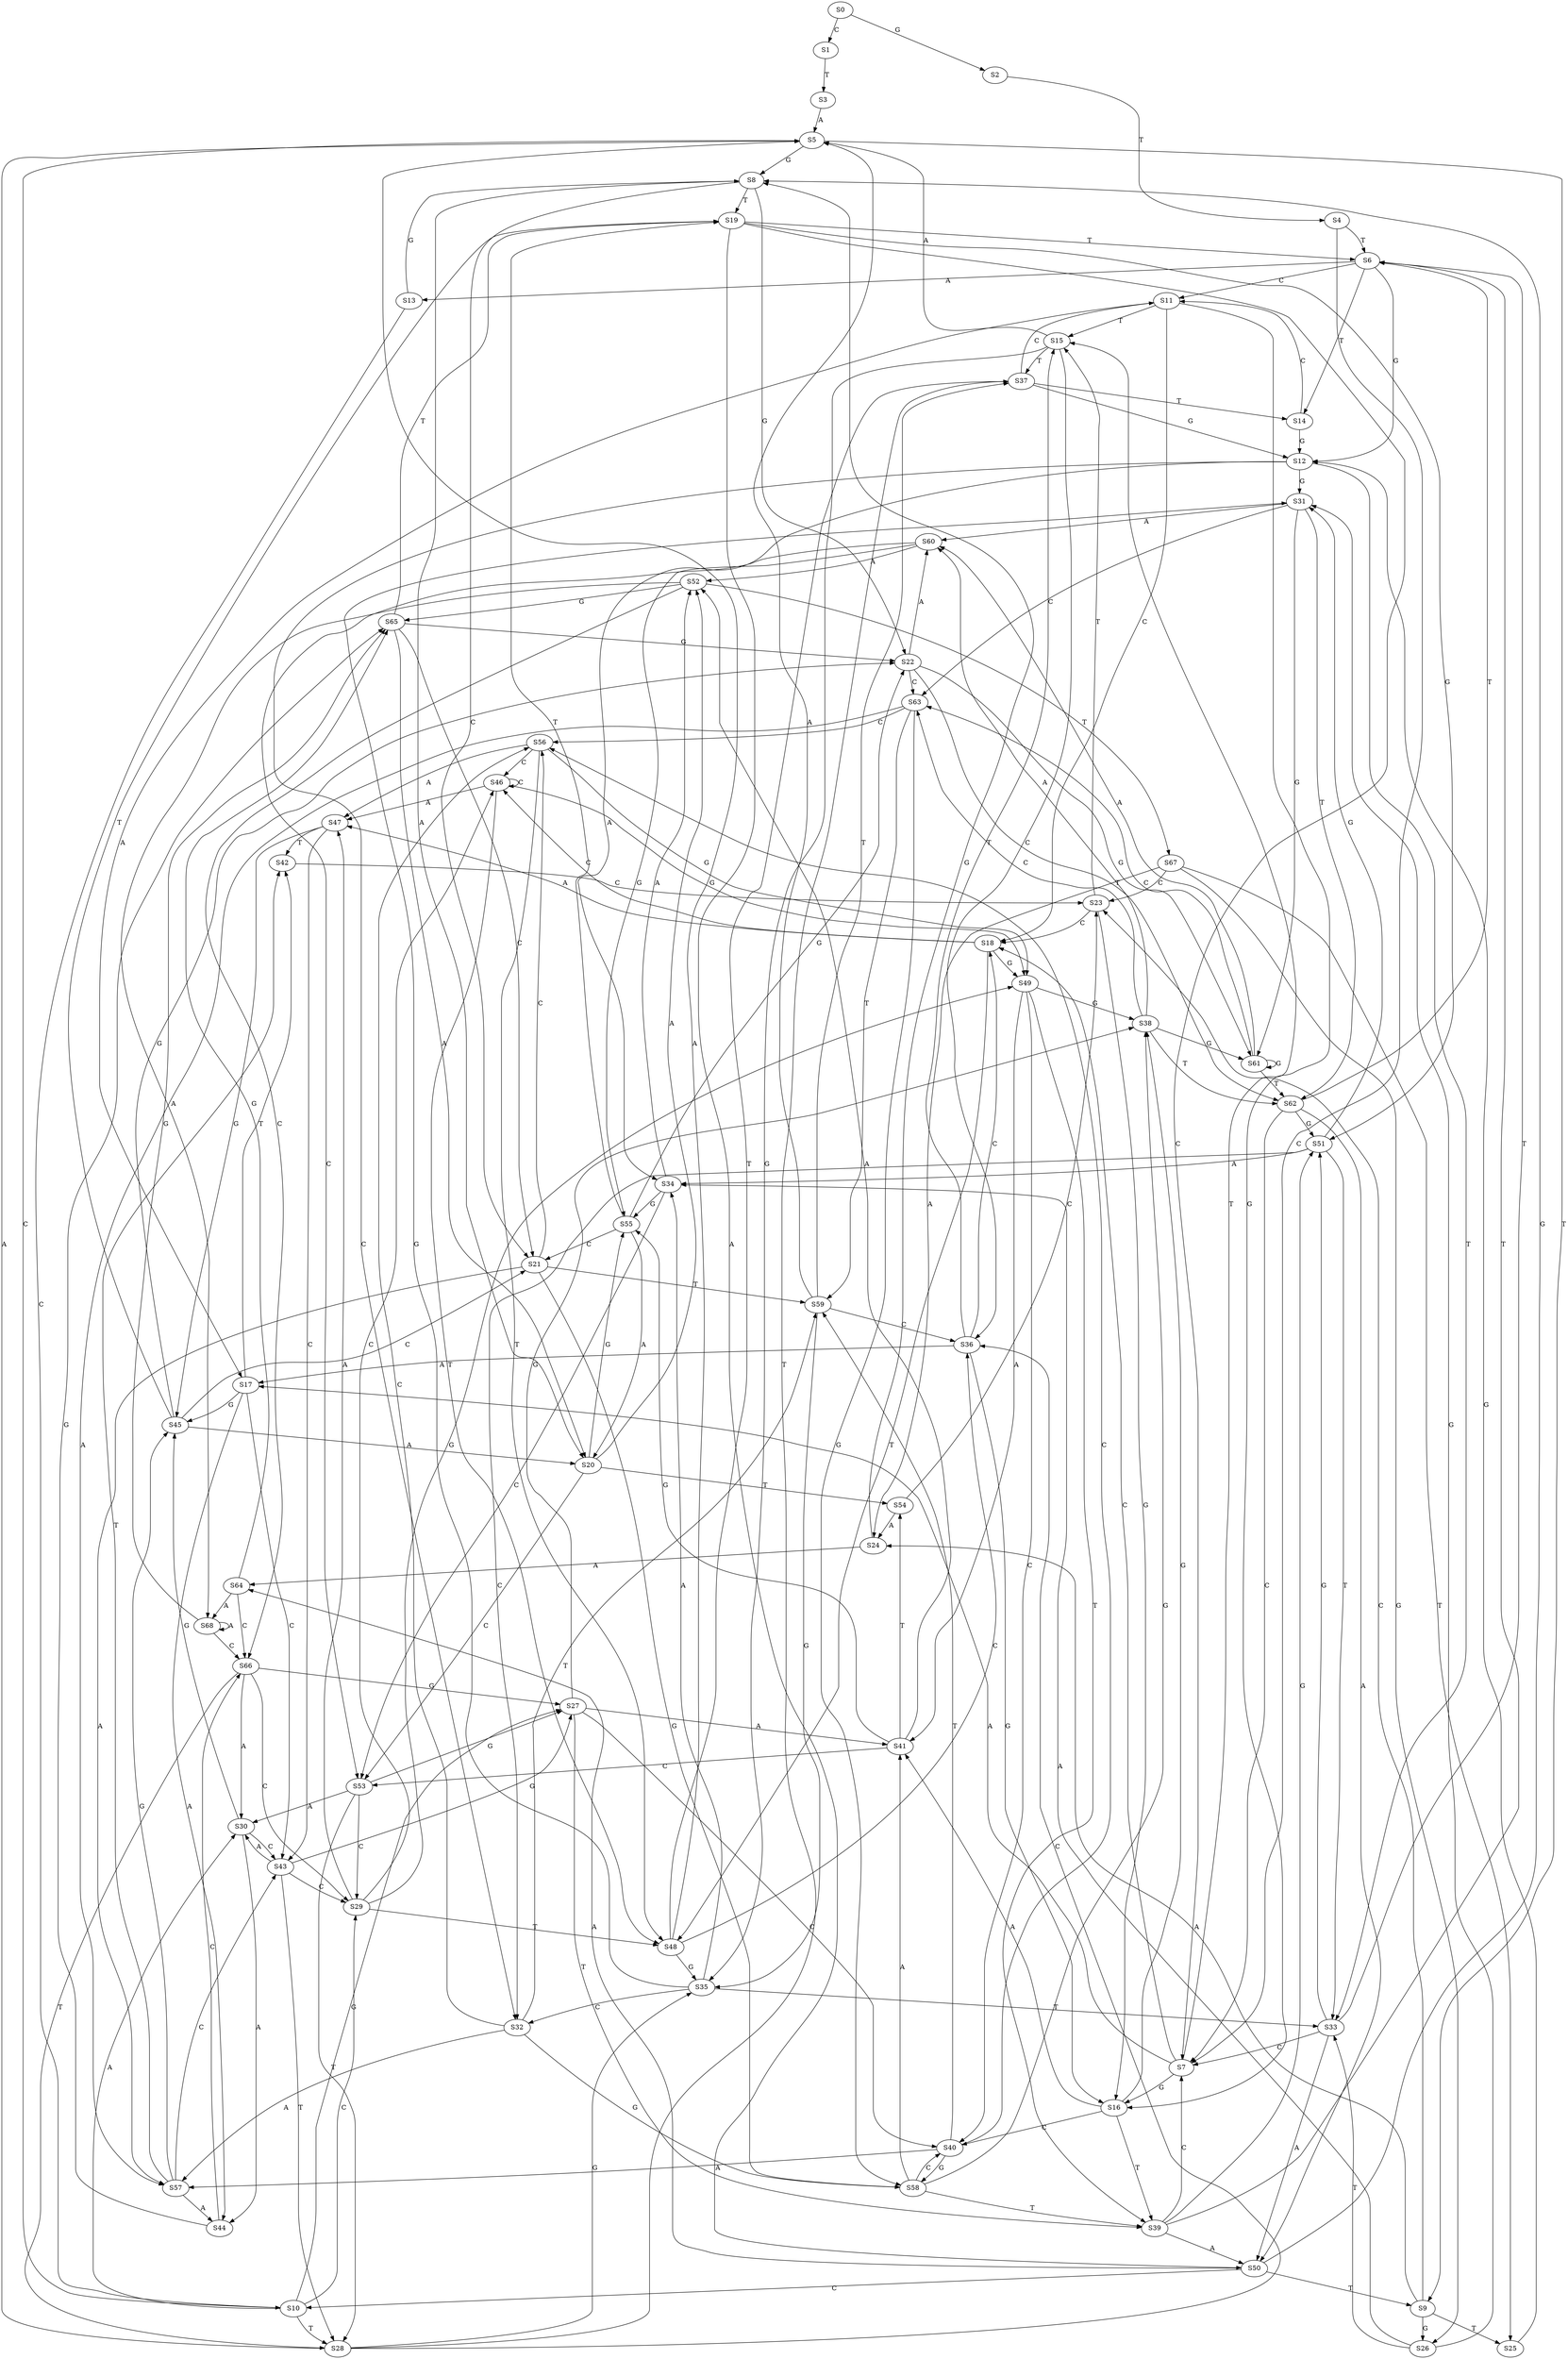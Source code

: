 strict digraph  {
	S0 -> S1 [ label = C ];
	S0 -> S2 [ label = G ];
	S1 -> S3 [ label = T ];
	S2 -> S4 [ label = T ];
	S3 -> S5 [ label = A ];
	S4 -> S6 [ label = T ];
	S4 -> S7 [ label = C ];
	S5 -> S8 [ label = G ];
	S5 -> S9 [ label = T ];
	S5 -> S10 [ label = C ];
	S6 -> S11 [ label = C ];
	S6 -> S12 [ label = G ];
	S6 -> S13 [ label = A ];
	S6 -> S14 [ label = T ];
	S7 -> S15 [ label = T ];
	S7 -> S16 [ label = G ];
	S7 -> S17 [ label = A ];
	S7 -> S18 [ label = C ];
	S8 -> S19 [ label = T ];
	S8 -> S20 [ label = A ];
	S8 -> S21 [ label = C ];
	S8 -> S22 [ label = G ];
	S9 -> S23 [ label = C ];
	S9 -> S24 [ label = A ];
	S9 -> S25 [ label = T ];
	S9 -> S26 [ label = G ];
	S10 -> S27 [ label = G ];
	S10 -> S28 [ label = T ];
	S10 -> S29 [ label = C ];
	S10 -> S30 [ label = A ];
	S11 -> S17 [ label = A ];
	S11 -> S18 [ label = C ];
	S11 -> S16 [ label = G ];
	S11 -> S15 [ label = T ];
	S12 -> S31 [ label = G ];
	S12 -> S32 [ label = C ];
	S12 -> S33 [ label = T ];
	S12 -> S34 [ label = A ];
	S13 -> S10 [ label = C ];
	S13 -> S8 [ label = G ];
	S14 -> S12 [ label = G ];
	S14 -> S11 [ label = C ];
	S15 -> S35 [ label = G ];
	S15 -> S36 [ label = C ];
	S15 -> S5 [ label = A ];
	S15 -> S37 [ label = T ];
	S16 -> S38 [ label = G ];
	S16 -> S39 [ label = T ];
	S16 -> S40 [ label = C ];
	S16 -> S41 [ label = A ];
	S17 -> S42 [ label = T ];
	S17 -> S43 [ label = C ];
	S17 -> S44 [ label = A ];
	S17 -> S45 [ label = G ];
	S18 -> S46 [ label = C ];
	S18 -> S47 [ label = A ];
	S18 -> S48 [ label = T ];
	S18 -> S49 [ label = G ];
	S19 -> S50 [ label = A ];
	S19 -> S7 [ label = C ];
	S19 -> S51 [ label = G ];
	S19 -> S6 [ label = T ];
	S20 -> S52 [ label = A ];
	S20 -> S53 [ label = C ];
	S20 -> S54 [ label = T ];
	S20 -> S55 [ label = G ];
	S21 -> S56 [ label = C ];
	S21 -> S57 [ label = A ];
	S21 -> S58 [ label = G ];
	S21 -> S59 [ label = T ];
	S22 -> S60 [ label = A ];
	S22 -> S61 [ label = G ];
	S22 -> S62 [ label = T ];
	S22 -> S63 [ label = C ];
	S23 -> S18 [ label = C ];
	S23 -> S16 [ label = G ];
	S23 -> S15 [ label = T ];
	S24 -> S8 [ label = G ];
	S24 -> S64 [ label = A ];
	S25 -> S12 [ label = G ];
	S26 -> S31 [ label = G ];
	S26 -> S34 [ label = A ];
	S26 -> S33 [ label = T ];
	S27 -> S38 [ label = G ];
	S27 -> S41 [ label = A ];
	S27 -> S39 [ label = T ];
	S27 -> S40 [ label = C ];
	S28 -> S5 [ label = A ];
	S28 -> S36 [ label = C ];
	S28 -> S37 [ label = T ];
	S28 -> S35 [ label = G ];
	S29 -> S46 [ label = C ];
	S29 -> S47 [ label = A ];
	S29 -> S48 [ label = T ];
	S29 -> S49 [ label = G ];
	S30 -> S45 [ label = G ];
	S30 -> S43 [ label = C ];
	S30 -> S44 [ label = A ];
	S31 -> S61 [ label = G ];
	S31 -> S63 [ label = C ];
	S31 -> S60 [ label = A ];
	S31 -> S62 [ label = T ];
	S32 -> S56 [ label = C ];
	S32 -> S58 [ label = G ];
	S32 -> S59 [ label = T ];
	S32 -> S57 [ label = A ];
	S33 -> S7 [ label = C ];
	S33 -> S6 [ label = T ];
	S33 -> S51 [ label = G ];
	S33 -> S50 [ label = A ];
	S34 -> S55 [ label = G ];
	S34 -> S53 [ label = C ];
	S34 -> S52 [ label = A ];
	S35 -> S34 [ label = A ];
	S35 -> S32 [ label = C ];
	S35 -> S31 [ label = G ];
	S35 -> S33 [ label = T ];
	S36 -> S15 [ label = T ];
	S36 -> S16 [ label = G ];
	S36 -> S18 [ label = C ];
	S36 -> S17 [ label = A ];
	S37 -> S11 [ label = C ];
	S37 -> S14 [ label = T ];
	S37 -> S12 [ label = G ];
	S38 -> S60 [ label = A ];
	S38 -> S61 [ label = G ];
	S38 -> S63 [ label = C ];
	S38 -> S62 [ label = T ];
	S39 -> S7 [ label = C ];
	S39 -> S50 [ label = A ];
	S39 -> S51 [ label = G ];
	S39 -> S6 [ label = T ];
	S40 -> S58 [ label = G ];
	S40 -> S59 [ label = T ];
	S40 -> S56 [ label = C ];
	S40 -> S57 [ label = A ];
	S41 -> S52 [ label = A ];
	S41 -> S53 [ label = C ];
	S41 -> S55 [ label = G ];
	S41 -> S54 [ label = T ];
	S42 -> S23 [ label = C ];
	S43 -> S28 [ label = T ];
	S43 -> S27 [ label = G ];
	S43 -> S30 [ label = A ];
	S43 -> S29 [ label = C ];
	S44 -> S65 [ label = G ];
	S44 -> S66 [ label = C ];
	S45 -> S22 [ label = G ];
	S45 -> S19 [ label = T ];
	S45 -> S20 [ label = A ];
	S45 -> S21 [ label = C ];
	S46 -> S49 [ label = G ];
	S46 -> S46 [ label = C ];
	S46 -> S47 [ label = A ];
	S46 -> S48 [ label = T ];
	S47 -> S45 [ label = G ];
	S47 -> S42 [ label = T ];
	S47 -> S43 [ label = C ];
	S48 -> S35 [ label = G ];
	S48 -> S36 [ label = C ];
	S48 -> S37 [ label = T ];
	S48 -> S5 [ label = A ];
	S49 -> S41 [ label = A ];
	S49 -> S38 [ label = G ];
	S49 -> S39 [ label = T ];
	S49 -> S40 [ label = C ];
	S50 -> S9 [ label = T ];
	S50 -> S8 [ label = G ];
	S50 -> S64 [ label = A ];
	S50 -> S10 [ label = C ];
	S51 -> S33 [ label = T ];
	S51 -> S31 [ label = G ];
	S51 -> S34 [ label = A ];
	S51 -> S32 [ label = C ];
	S52 -> S67 [ label = T ];
	S52 -> S66 [ label = C ];
	S52 -> S68 [ label = A ];
	S52 -> S65 [ label = G ];
	S53 -> S28 [ label = T ];
	S53 -> S27 [ label = G ];
	S53 -> S29 [ label = C ];
	S53 -> S30 [ label = A ];
	S54 -> S24 [ label = A ];
	S54 -> S23 [ label = C ];
	S55 -> S19 [ label = T ];
	S55 -> S22 [ label = G ];
	S55 -> S20 [ label = A ];
	S55 -> S21 [ label = C ];
	S56 -> S49 [ label = G ];
	S56 -> S47 [ label = A ];
	S56 -> S48 [ label = T ];
	S56 -> S46 [ label = C ];
	S57 -> S45 [ label = G ];
	S57 -> S43 [ label = C ];
	S57 -> S44 [ label = A ];
	S57 -> S42 [ label = T ];
	S58 -> S38 [ label = G ];
	S58 -> S41 [ label = A ];
	S58 -> S39 [ label = T ];
	S58 -> S40 [ label = C ];
	S59 -> S5 [ label = A ];
	S59 -> S36 [ label = C ];
	S59 -> S37 [ label = T ];
	S59 -> S35 [ label = G ];
	S60 -> S52 [ label = A ];
	S60 -> S55 [ label = G ];
	S60 -> S53 [ label = C ];
	S61 -> S62 [ label = T ];
	S61 -> S63 [ label = C ];
	S61 -> S61 [ label = G ];
	S61 -> S60 [ label = A ];
	S62 -> S50 [ label = A ];
	S62 -> S7 [ label = C ];
	S62 -> S51 [ label = G ];
	S62 -> S6 [ label = T ];
	S63 -> S59 [ label = T ];
	S63 -> S56 [ label = C ];
	S63 -> S57 [ label = A ];
	S63 -> S58 [ label = G ];
	S64 -> S65 [ label = G ];
	S64 -> S68 [ label = A ];
	S64 -> S66 [ label = C ];
	S65 -> S19 [ label = T ];
	S65 -> S20 [ label = A ];
	S65 -> S21 [ label = C ];
	S65 -> S22 [ label = G ];
	S66 -> S30 [ label = A ];
	S66 -> S29 [ label = C ];
	S66 -> S27 [ label = G ];
	S66 -> S28 [ label = T ];
	S67 -> S24 [ label = A ];
	S67 -> S23 [ label = C ];
	S67 -> S26 [ label = G ];
	S67 -> S25 [ label = T ];
	S68 -> S65 [ label = G ];
	S68 -> S66 [ label = C ];
	S68 -> S68 [ label = A ];
}
